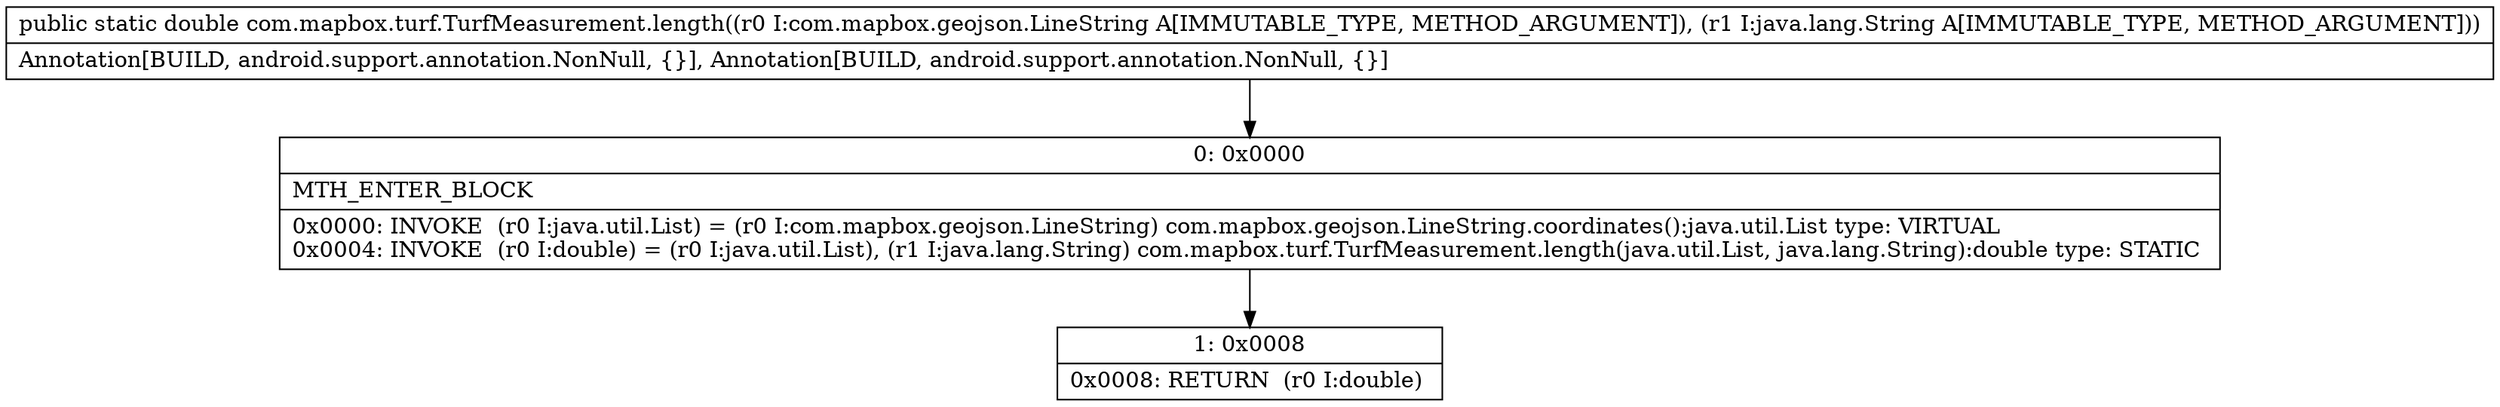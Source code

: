 digraph "CFG forcom.mapbox.turf.TurfMeasurement.length(Lcom\/mapbox\/geojson\/LineString;Ljava\/lang\/String;)D" {
Node_0 [shape=record,label="{0\:\ 0x0000|MTH_ENTER_BLOCK\l|0x0000: INVOKE  (r0 I:java.util.List) = (r0 I:com.mapbox.geojson.LineString) com.mapbox.geojson.LineString.coordinates():java.util.List type: VIRTUAL \l0x0004: INVOKE  (r0 I:double) = (r0 I:java.util.List), (r1 I:java.lang.String) com.mapbox.turf.TurfMeasurement.length(java.util.List, java.lang.String):double type: STATIC \l}"];
Node_1 [shape=record,label="{1\:\ 0x0008|0x0008: RETURN  (r0 I:double) \l}"];
MethodNode[shape=record,label="{public static double com.mapbox.turf.TurfMeasurement.length((r0 I:com.mapbox.geojson.LineString A[IMMUTABLE_TYPE, METHOD_ARGUMENT]), (r1 I:java.lang.String A[IMMUTABLE_TYPE, METHOD_ARGUMENT]))  | Annotation[BUILD, android.support.annotation.NonNull, \{\}], Annotation[BUILD, android.support.annotation.NonNull, \{\}]\l}"];
MethodNode -> Node_0;
Node_0 -> Node_1;
}


